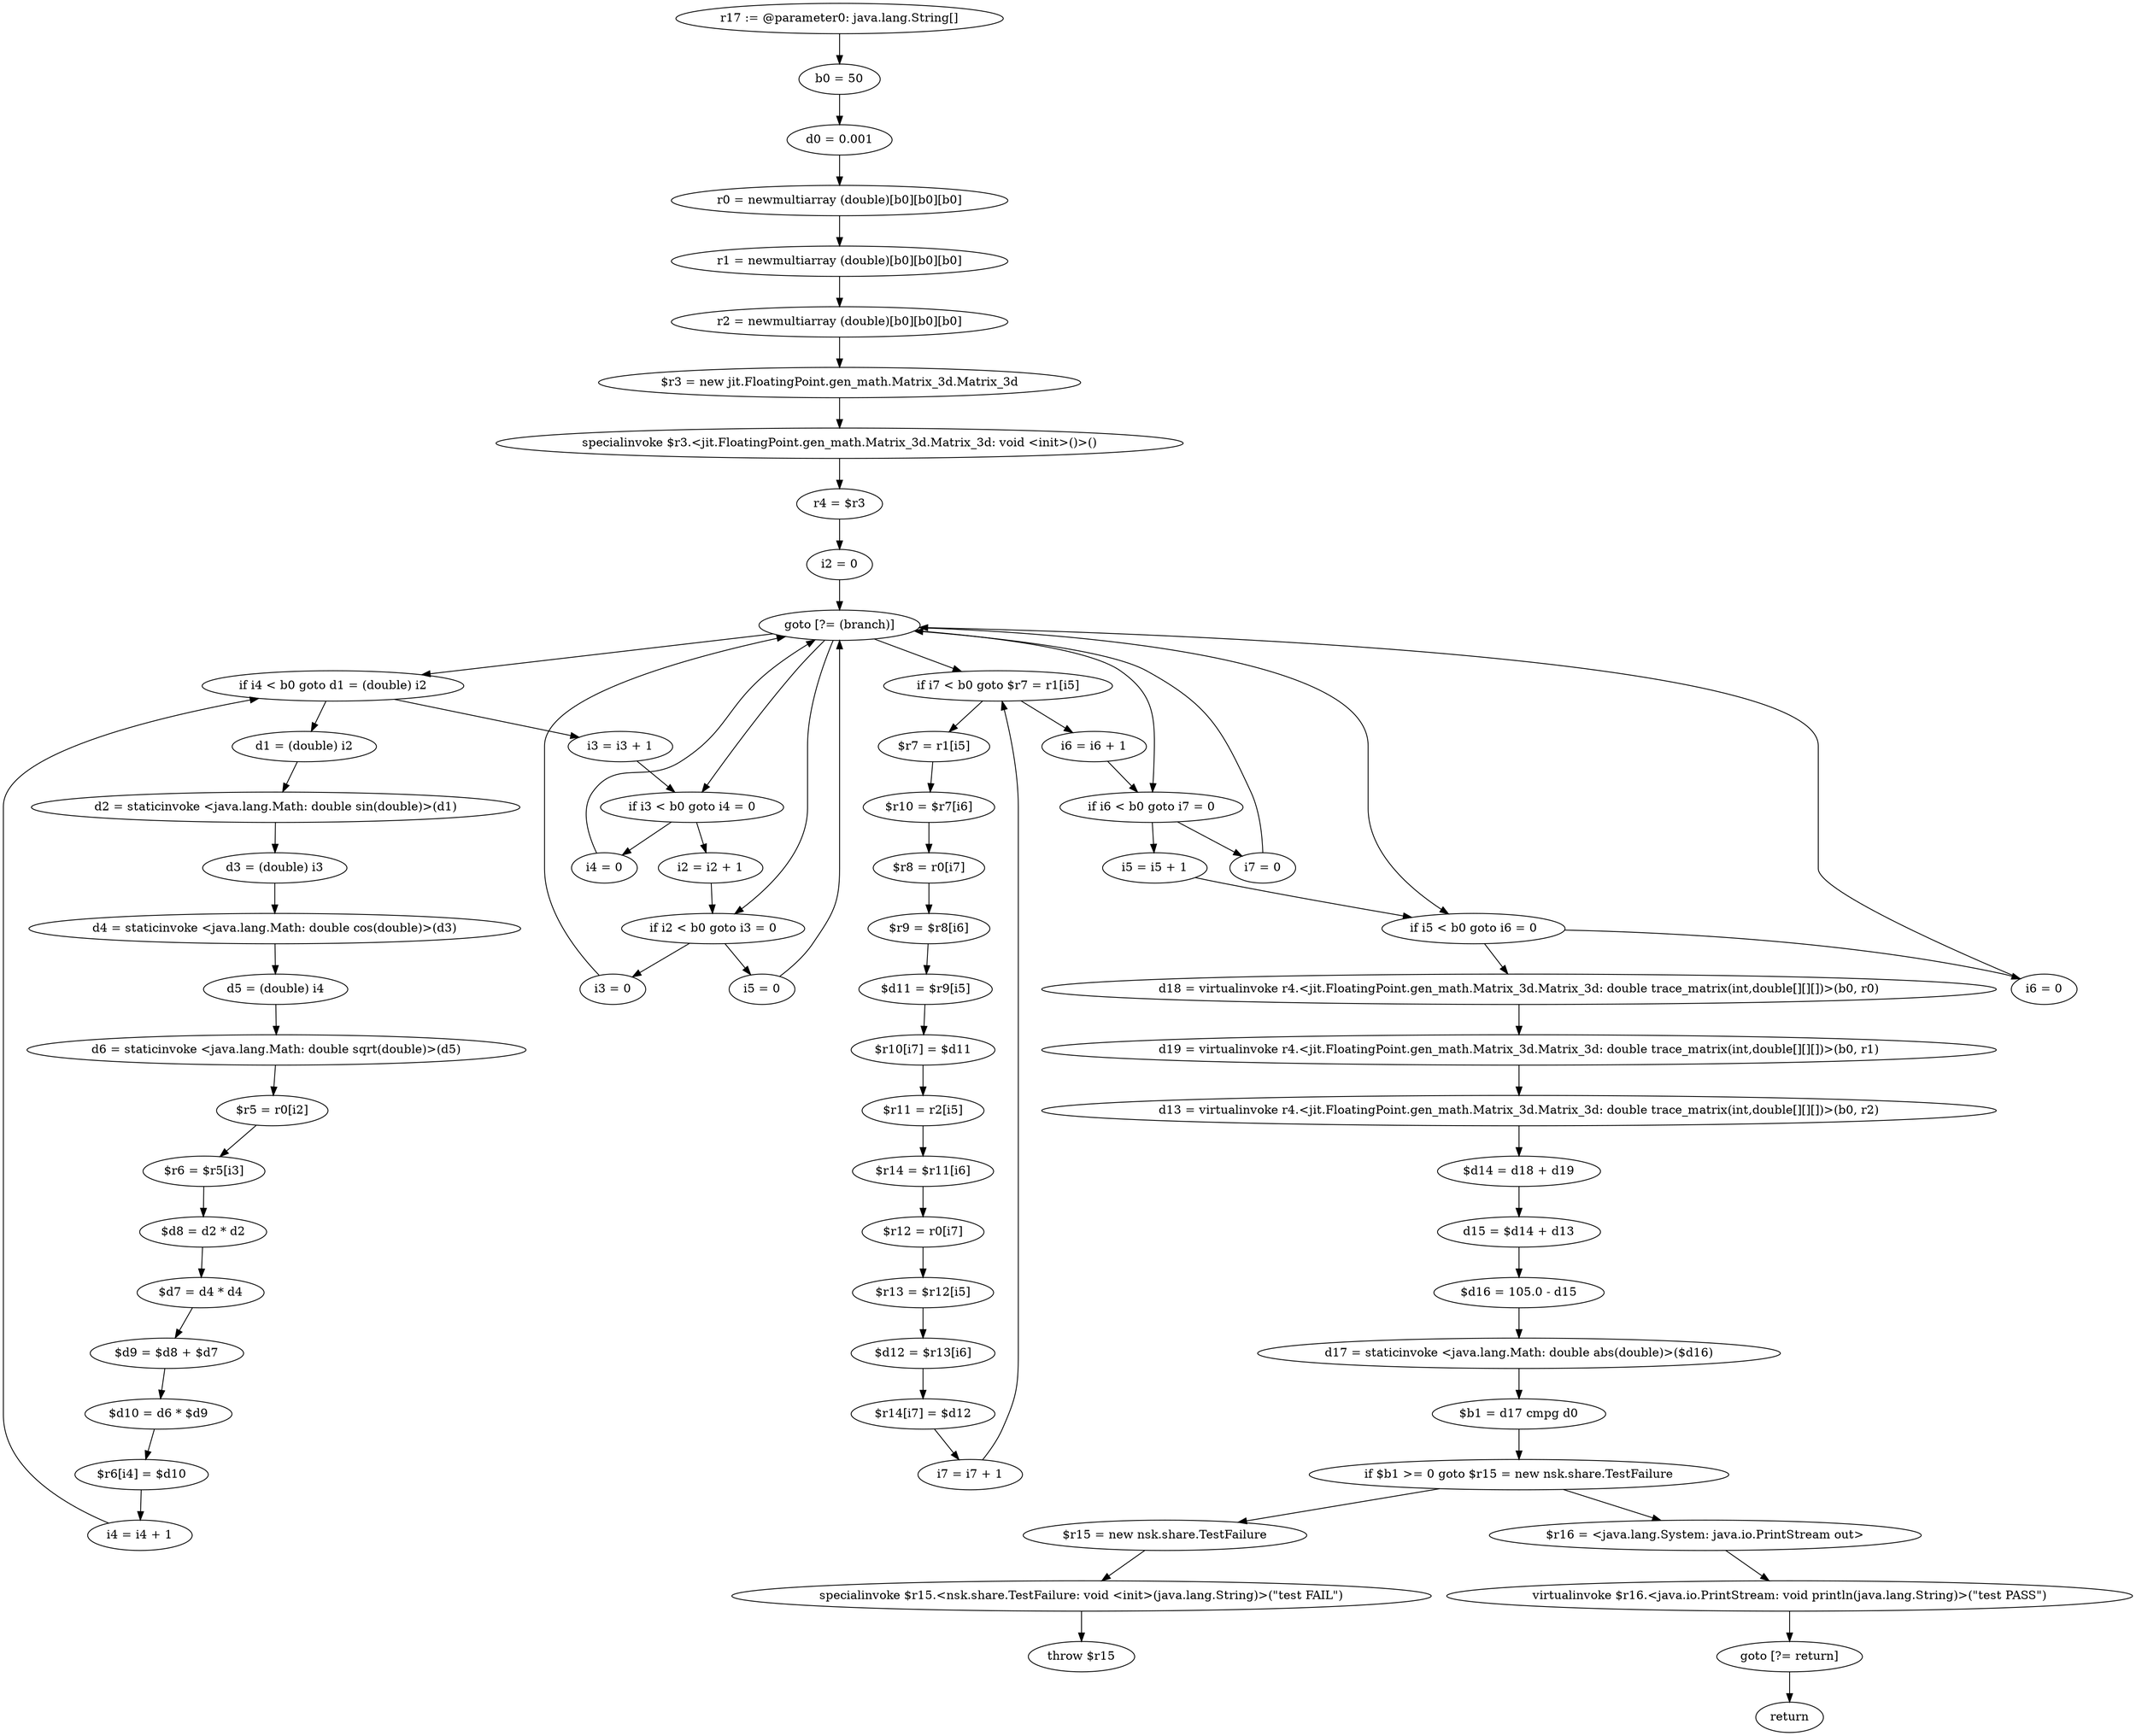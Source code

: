 digraph "unitGraph" {
    "r17 := @parameter0: java.lang.String[]"
    "b0 = 50"
    "d0 = 0.001"
    "r0 = newmultiarray (double)[b0][b0][b0]"
    "r1 = newmultiarray (double)[b0][b0][b0]"
    "r2 = newmultiarray (double)[b0][b0][b0]"
    "$r3 = new jit.FloatingPoint.gen_math.Matrix_3d.Matrix_3d"
    "specialinvoke $r3.<jit.FloatingPoint.gen_math.Matrix_3d.Matrix_3d: void <init>()>()"
    "r4 = $r3"
    "i2 = 0"
    "goto [?= (branch)]"
    "i3 = 0"
    "i4 = 0"
    "d1 = (double) i2"
    "d2 = staticinvoke <java.lang.Math: double sin(double)>(d1)"
    "d3 = (double) i3"
    "d4 = staticinvoke <java.lang.Math: double cos(double)>(d3)"
    "d5 = (double) i4"
    "d6 = staticinvoke <java.lang.Math: double sqrt(double)>(d5)"
    "$r5 = r0[i2]"
    "$r6 = $r5[i3]"
    "$d8 = d2 * d2"
    "$d7 = d4 * d4"
    "$d9 = $d8 + $d7"
    "$d10 = d6 * $d9"
    "$r6[i4] = $d10"
    "i4 = i4 + 1"
    "if i4 < b0 goto d1 = (double) i2"
    "i3 = i3 + 1"
    "if i3 < b0 goto i4 = 0"
    "i2 = i2 + 1"
    "if i2 < b0 goto i3 = 0"
    "i5 = 0"
    "i6 = 0"
    "i7 = 0"
    "$r7 = r1[i5]"
    "$r10 = $r7[i6]"
    "$r8 = r0[i7]"
    "$r9 = $r8[i6]"
    "$d11 = $r9[i5]"
    "$r10[i7] = $d11"
    "$r11 = r2[i5]"
    "$r14 = $r11[i6]"
    "$r12 = r0[i7]"
    "$r13 = $r12[i5]"
    "$d12 = $r13[i6]"
    "$r14[i7] = $d12"
    "i7 = i7 + 1"
    "if i7 < b0 goto $r7 = r1[i5]"
    "i6 = i6 + 1"
    "if i6 < b0 goto i7 = 0"
    "i5 = i5 + 1"
    "if i5 < b0 goto i6 = 0"
    "d18 = virtualinvoke r4.<jit.FloatingPoint.gen_math.Matrix_3d.Matrix_3d: double trace_matrix(int,double[][][])>(b0, r0)"
    "d19 = virtualinvoke r4.<jit.FloatingPoint.gen_math.Matrix_3d.Matrix_3d: double trace_matrix(int,double[][][])>(b0, r1)"
    "d13 = virtualinvoke r4.<jit.FloatingPoint.gen_math.Matrix_3d.Matrix_3d: double trace_matrix(int,double[][][])>(b0, r2)"
    "$d14 = d18 + d19"
    "d15 = $d14 + d13"
    "$d16 = 105.0 - d15"
    "d17 = staticinvoke <java.lang.Math: double abs(double)>($d16)"
    "$b1 = d17 cmpg d0"
    "if $b1 >= 0 goto $r15 = new nsk.share.TestFailure"
    "$r16 = <java.lang.System: java.io.PrintStream out>"
    "virtualinvoke $r16.<java.io.PrintStream: void println(java.lang.String)>(\"test PASS\")"
    "goto [?= return]"
    "$r15 = new nsk.share.TestFailure"
    "specialinvoke $r15.<nsk.share.TestFailure: void <init>(java.lang.String)>(\"test FAIL\")"
    "throw $r15"
    "return"
    "r17 := @parameter0: java.lang.String[]"->"b0 = 50";
    "b0 = 50"->"d0 = 0.001";
    "d0 = 0.001"->"r0 = newmultiarray (double)[b0][b0][b0]";
    "r0 = newmultiarray (double)[b0][b0][b0]"->"r1 = newmultiarray (double)[b0][b0][b0]";
    "r1 = newmultiarray (double)[b0][b0][b0]"->"r2 = newmultiarray (double)[b0][b0][b0]";
    "r2 = newmultiarray (double)[b0][b0][b0]"->"$r3 = new jit.FloatingPoint.gen_math.Matrix_3d.Matrix_3d";
    "$r3 = new jit.FloatingPoint.gen_math.Matrix_3d.Matrix_3d"->"specialinvoke $r3.<jit.FloatingPoint.gen_math.Matrix_3d.Matrix_3d: void <init>()>()";
    "specialinvoke $r3.<jit.FloatingPoint.gen_math.Matrix_3d.Matrix_3d: void <init>()>()"->"r4 = $r3";
    "r4 = $r3"->"i2 = 0";
    "i2 = 0"->"goto [?= (branch)]";
    "goto [?= (branch)]"->"if i2 < b0 goto i3 = 0";
    "i3 = 0"->"goto [?= (branch)]";
    "goto [?= (branch)]"->"if i3 < b0 goto i4 = 0";
    "i4 = 0"->"goto [?= (branch)]";
    "goto [?= (branch)]"->"if i4 < b0 goto d1 = (double) i2";
    "d1 = (double) i2"->"d2 = staticinvoke <java.lang.Math: double sin(double)>(d1)";
    "d2 = staticinvoke <java.lang.Math: double sin(double)>(d1)"->"d3 = (double) i3";
    "d3 = (double) i3"->"d4 = staticinvoke <java.lang.Math: double cos(double)>(d3)";
    "d4 = staticinvoke <java.lang.Math: double cos(double)>(d3)"->"d5 = (double) i4";
    "d5 = (double) i4"->"d6 = staticinvoke <java.lang.Math: double sqrt(double)>(d5)";
    "d6 = staticinvoke <java.lang.Math: double sqrt(double)>(d5)"->"$r5 = r0[i2]";
    "$r5 = r0[i2]"->"$r6 = $r5[i3]";
    "$r6 = $r5[i3]"->"$d8 = d2 * d2";
    "$d8 = d2 * d2"->"$d7 = d4 * d4";
    "$d7 = d4 * d4"->"$d9 = $d8 + $d7";
    "$d9 = $d8 + $d7"->"$d10 = d6 * $d9";
    "$d10 = d6 * $d9"->"$r6[i4] = $d10";
    "$r6[i4] = $d10"->"i4 = i4 + 1";
    "i4 = i4 + 1"->"if i4 < b0 goto d1 = (double) i2";
    "if i4 < b0 goto d1 = (double) i2"->"i3 = i3 + 1";
    "if i4 < b0 goto d1 = (double) i2"->"d1 = (double) i2";
    "i3 = i3 + 1"->"if i3 < b0 goto i4 = 0";
    "if i3 < b0 goto i4 = 0"->"i2 = i2 + 1";
    "if i3 < b0 goto i4 = 0"->"i4 = 0";
    "i2 = i2 + 1"->"if i2 < b0 goto i3 = 0";
    "if i2 < b0 goto i3 = 0"->"i5 = 0";
    "if i2 < b0 goto i3 = 0"->"i3 = 0";
    "i5 = 0"->"goto [?= (branch)]";
    "goto [?= (branch)]"->"if i5 < b0 goto i6 = 0";
    "i6 = 0"->"goto [?= (branch)]";
    "goto [?= (branch)]"->"if i6 < b0 goto i7 = 0";
    "i7 = 0"->"goto [?= (branch)]";
    "goto [?= (branch)]"->"if i7 < b0 goto $r7 = r1[i5]";
    "$r7 = r1[i5]"->"$r10 = $r7[i6]";
    "$r10 = $r7[i6]"->"$r8 = r0[i7]";
    "$r8 = r0[i7]"->"$r9 = $r8[i6]";
    "$r9 = $r8[i6]"->"$d11 = $r9[i5]";
    "$d11 = $r9[i5]"->"$r10[i7] = $d11";
    "$r10[i7] = $d11"->"$r11 = r2[i5]";
    "$r11 = r2[i5]"->"$r14 = $r11[i6]";
    "$r14 = $r11[i6]"->"$r12 = r0[i7]";
    "$r12 = r0[i7]"->"$r13 = $r12[i5]";
    "$r13 = $r12[i5]"->"$d12 = $r13[i6]";
    "$d12 = $r13[i6]"->"$r14[i7] = $d12";
    "$r14[i7] = $d12"->"i7 = i7 + 1";
    "i7 = i7 + 1"->"if i7 < b0 goto $r7 = r1[i5]";
    "if i7 < b0 goto $r7 = r1[i5]"->"i6 = i6 + 1";
    "if i7 < b0 goto $r7 = r1[i5]"->"$r7 = r1[i5]";
    "i6 = i6 + 1"->"if i6 < b0 goto i7 = 0";
    "if i6 < b0 goto i7 = 0"->"i5 = i5 + 1";
    "if i6 < b0 goto i7 = 0"->"i7 = 0";
    "i5 = i5 + 1"->"if i5 < b0 goto i6 = 0";
    "if i5 < b0 goto i6 = 0"->"d18 = virtualinvoke r4.<jit.FloatingPoint.gen_math.Matrix_3d.Matrix_3d: double trace_matrix(int,double[][][])>(b0, r0)";
    "if i5 < b0 goto i6 = 0"->"i6 = 0";
    "d18 = virtualinvoke r4.<jit.FloatingPoint.gen_math.Matrix_3d.Matrix_3d: double trace_matrix(int,double[][][])>(b0, r0)"->"d19 = virtualinvoke r4.<jit.FloatingPoint.gen_math.Matrix_3d.Matrix_3d: double trace_matrix(int,double[][][])>(b0, r1)";
    "d19 = virtualinvoke r4.<jit.FloatingPoint.gen_math.Matrix_3d.Matrix_3d: double trace_matrix(int,double[][][])>(b0, r1)"->"d13 = virtualinvoke r4.<jit.FloatingPoint.gen_math.Matrix_3d.Matrix_3d: double trace_matrix(int,double[][][])>(b0, r2)";
    "d13 = virtualinvoke r4.<jit.FloatingPoint.gen_math.Matrix_3d.Matrix_3d: double trace_matrix(int,double[][][])>(b0, r2)"->"$d14 = d18 + d19";
    "$d14 = d18 + d19"->"d15 = $d14 + d13";
    "d15 = $d14 + d13"->"$d16 = 105.0 - d15";
    "$d16 = 105.0 - d15"->"d17 = staticinvoke <java.lang.Math: double abs(double)>($d16)";
    "d17 = staticinvoke <java.lang.Math: double abs(double)>($d16)"->"$b1 = d17 cmpg d0";
    "$b1 = d17 cmpg d0"->"if $b1 >= 0 goto $r15 = new nsk.share.TestFailure";
    "if $b1 >= 0 goto $r15 = new nsk.share.TestFailure"->"$r16 = <java.lang.System: java.io.PrintStream out>";
    "if $b1 >= 0 goto $r15 = new nsk.share.TestFailure"->"$r15 = new nsk.share.TestFailure";
    "$r16 = <java.lang.System: java.io.PrintStream out>"->"virtualinvoke $r16.<java.io.PrintStream: void println(java.lang.String)>(\"test PASS\")";
    "virtualinvoke $r16.<java.io.PrintStream: void println(java.lang.String)>(\"test PASS\")"->"goto [?= return]";
    "goto [?= return]"->"return";
    "$r15 = new nsk.share.TestFailure"->"specialinvoke $r15.<nsk.share.TestFailure: void <init>(java.lang.String)>(\"test FAIL\")";
    "specialinvoke $r15.<nsk.share.TestFailure: void <init>(java.lang.String)>(\"test FAIL\")"->"throw $r15";
}
